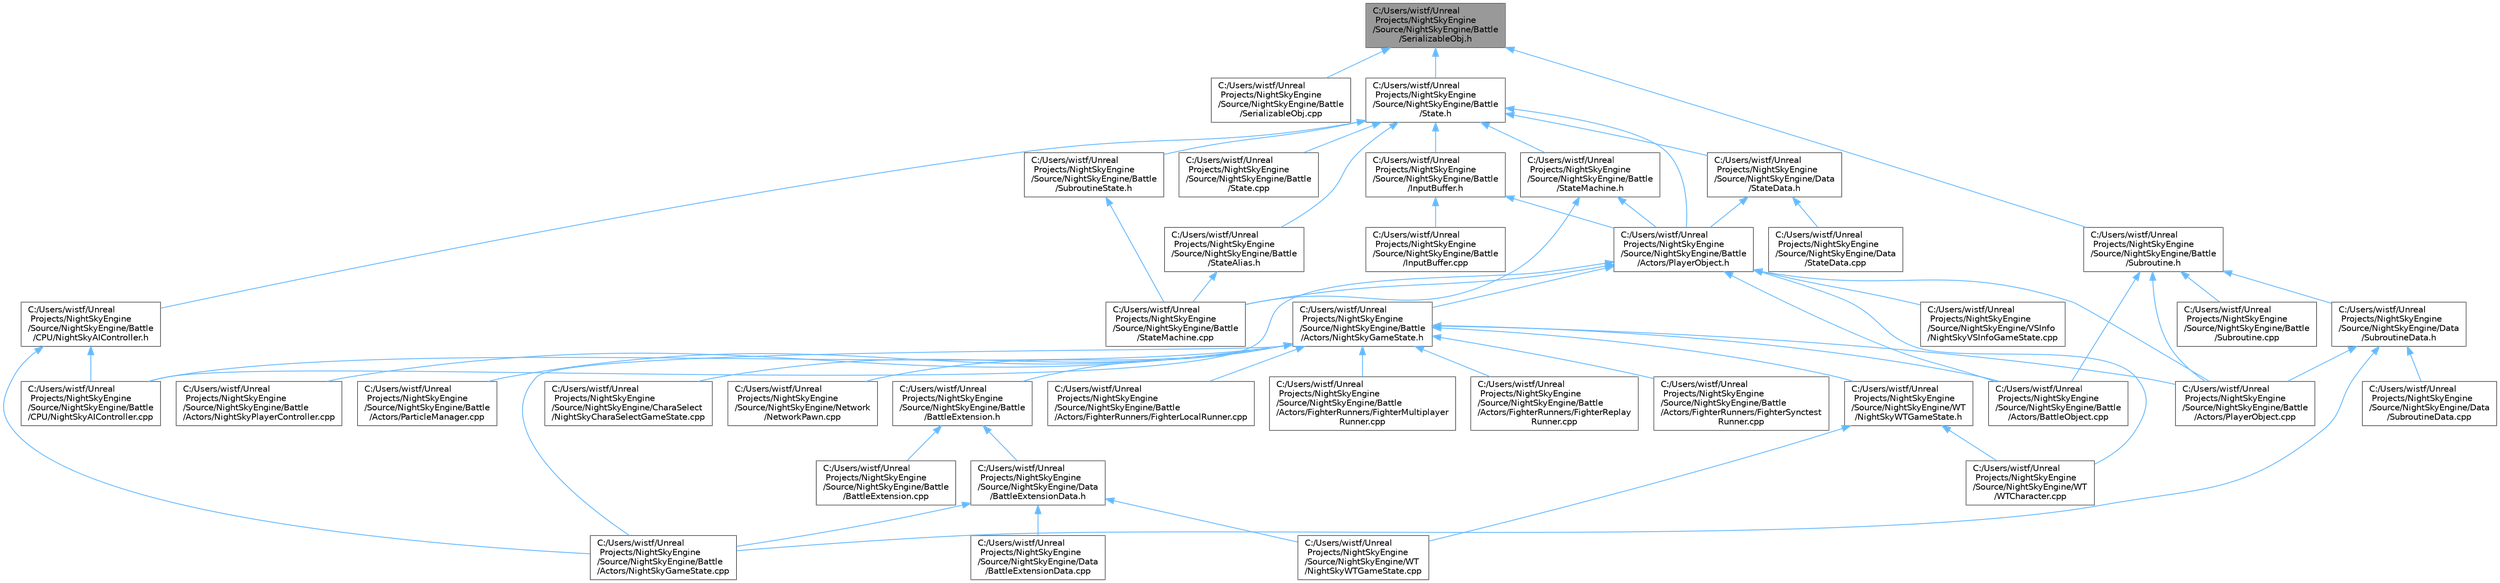 digraph "C:/Users/wistf/Unreal Projects/NightSkyEngine/Source/NightSkyEngine/Battle/SerializableObj.h"
{
 // LATEX_PDF_SIZE
  bgcolor="transparent";
  edge [fontname=Helvetica,fontsize=10,labelfontname=Helvetica,labelfontsize=10];
  node [fontname=Helvetica,fontsize=10,shape=box,height=0.2,width=0.4];
  Node1 [id="Node000001",label="C:/Users/wistf/Unreal\l Projects/NightSkyEngine\l/Source/NightSkyEngine/Battle\l/SerializableObj.h",height=0.2,width=0.4,color="gray40", fillcolor="grey60", style="filled", fontcolor="black",tooltip=" "];
  Node1 -> Node2 [id="edge1_Node000001_Node000002",dir="back",color="steelblue1",style="solid",tooltip=" "];
  Node2 [id="Node000002",label="C:/Users/wistf/Unreal\l Projects/NightSkyEngine\l/Source/NightSkyEngine/Battle\l/SerializableObj.cpp",height=0.2,width=0.4,color="grey40", fillcolor="white", style="filled",URL="$_serializable_obj_8cpp.html",tooltip=" "];
  Node1 -> Node3 [id="edge2_Node000001_Node000003",dir="back",color="steelblue1",style="solid",tooltip=" "];
  Node3 [id="Node000003",label="C:/Users/wistf/Unreal\l Projects/NightSkyEngine\l/Source/NightSkyEngine/Battle\l/State.h",height=0.2,width=0.4,color="grey40", fillcolor="white", style="filled",URL="$_state_8h.html",tooltip=" "];
  Node3 -> Node4 [id="edge3_Node000003_Node000004",dir="back",color="steelblue1",style="solid",tooltip=" "];
  Node4 [id="Node000004",label="C:/Users/wistf/Unreal\l Projects/NightSkyEngine\l/Source/NightSkyEngine/Battle\l/Actors/PlayerObject.h",height=0.2,width=0.4,color="grey40", fillcolor="white", style="filled",URL="$_player_object_8h.html",tooltip=" "];
  Node4 -> Node5 [id="edge4_Node000004_Node000005",dir="back",color="steelblue1",style="solid",tooltip=" "];
  Node5 [id="Node000005",label="C:/Users/wistf/Unreal\l Projects/NightSkyEngine\l/Source/NightSkyEngine/Battle\l/Actors/BattleObject.cpp",height=0.2,width=0.4,color="grey40", fillcolor="white", style="filled",URL="$_battle_object_8cpp.html",tooltip=" "];
  Node4 -> Node6 [id="edge5_Node000004_Node000006",dir="back",color="steelblue1",style="solid",tooltip=" "];
  Node6 [id="Node000006",label="C:/Users/wistf/Unreal\l Projects/NightSkyEngine\l/Source/NightSkyEngine/Battle\l/Actors/NightSkyGameState.h",height=0.2,width=0.4,color="grey40", fillcolor="white", style="filled",URL="$_night_sky_game_state_8h.html",tooltip=" "];
  Node6 -> Node5 [id="edge6_Node000006_Node000005",dir="back",color="steelblue1",style="solid",tooltip=" "];
  Node6 -> Node7 [id="edge7_Node000006_Node000007",dir="back",color="steelblue1",style="solid",tooltip=" "];
  Node7 [id="Node000007",label="C:/Users/wistf/Unreal\l Projects/NightSkyEngine\l/Source/NightSkyEngine/Battle\l/Actors/FighterRunners/FighterLocalRunner.cpp",height=0.2,width=0.4,color="grey40", fillcolor="white", style="filled",URL="$_fighter_local_runner_8cpp.html",tooltip=" "];
  Node6 -> Node8 [id="edge8_Node000006_Node000008",dir="back",color="steelblue1",style="solid",tooltip=" "];
  Node8 [id="Node000008",label="C:/Users/wistf/Unreal\l Projects/NightSkyEngine\l/Source/NightSkyEngine/Battle\l/Actors/FighterRunners/FighterMultiplayer\lRunner.cpp",height=0.2,width=0.4,color="grey40", fillcolor="white", style="filled",URL="$_fighter_multiplayer_runner_8cpp.html",tooltip=" "];
  Node6 -> Node9 [id="edge9_Node000006_Node000009",dir="back",color="steelblue1",style="solid",tooltip=" "];
  Node9 [id="Node000009",label="C:/Users/wistf/Unreal\l Projects/NightSkyEngine\l/Source/NightSkyEngine/Battle\l/Actors/FighterRunners/FighterReplay\lRunner.cpp",height=0.2,width=0.4,color="grey40", fillcolor="white", style="filled",URL="$_fighter_replay_runner_8cpp.html",tooltip=" "];
  Node6 -> Node10 [id="edge10_Node000006_Node000010",dir="back",color="steelblue1",style="solid",tooltip=" "];
  Node10 [id="Node000010",label="C:/Users/wistf/Unreal\l Projects/NightSkyEngine\l/Source/NightSkyEngine/Battle\l/Actors/FighterRunners/FighterSynctest\lRunner.cpp",height=0.2,width=0.4,color="grey40", fillcolor="white", style="filled",URL="$_fighter_synctest_runner_8cpp.html",tooltip=" "];
  Node6 -> Node11 [id="edge11_Node000006_Node000011",dir="back",color="steelblue1",style="solid",tooltip=" "];
  Node11 [id="Node000011",label="C:/Users/wistf/Unreal\l Projects/NightSkyEngine\l/Source/NightSkyEngine/Battle\l/Actors/NightSkyGameState.cpp",height=0.2,width=0.4,color="grey40", fillcolor="white", style="filled",URL="$_night_sky_game_state_8cpp.html",tooltip=" "];
  Node6 -> Node12 [id="edge12_Node000006_Node000012",dir="back",color="steelblue1",style="solid",tooltip=" "];
  Node12 [id="Node000012",label="C:/Users/wistf/Unreal\l Projects/NightSkyEngine\l/Source/NightSkyEngine/Battle\l/Actors/NightSkyPlayerController.cpp",height=0.2,width=0.4,color="grey40", fillcolor="white", style="filled",URL="$_night_sky_player_controller_8cpp.html",tooltip=" "];
  Node6 -> Node13 [id="edge13_Node000006_Node000013",dir="back",color="steelblue1",style="solid",tooltip=" "];
  Node13 [id="Node000013",label="C:/Users/wistf/Unreal\l Projects/NightSkyEngine\l/Source/NightSkyEngine/Battle\l/Actors/ParticleManager.cpp",height=0.2,width=0.4,color="grey40", fillcolor="white", style="filled",URL="$_particle_manager_8cpp.html",tooltip=" "];
  Node6 -> Node14 [id="edge14_Node000006_Node000014",dir="back",color="steelblue1",style="solid",tooltip=" "];
  Node14 [id="Node000014",label="C:/Users/wistf/Unreal\l Projects/NightSkyEngine\l/Source/NightSkyEngine/Battle\l/Actors/PlayerObject.cpp",height=0.2,width=0.4,color="grey40", fillcolor="white", style="filled",URL="$_player_object_8cpp.html",tooltip=" "];
  Node6 -> Node15 [id="edge15_Node000006_Node000015",dir="back",color="steelblue1",style="solid",tooltip=" "];
  Node15 [id="Node000015",label="C:/Users/wistf/Unreal\l Projects/NightSkyEngine\l/Source/NightSkyEngine/Battle\l/BattleExtension.h",height=0.2,width=0.4,color="grey40", fillcolor="white", style="filled",URL="$_battle_extension_8h.html",tooltip=" "];
  Node15 -> Node16 [id="edge16_Node000015_Node000016",dir="back",color="steelblue1",style="solid",tooltip=" "];
  Node16 [id="Node000016",label="C:/Users/wistf/Unreal\l Projects/NightSkyEngine\l/Source/NightSkyEngine/Battle\l/BattleExtension.cpp",height=0.2,width=0.4,color="grey40", fillcolor="white", style="filled",URL="$_battle_extension_8cpp.html",tooltip=" "];
  Node15 -> Node17 [id="edge17_Node000015_Node000017",dir="back",color="steelblue1",style="solid",tooltip=" "];
  Node17 [id="Node000017",label="C:/Users/wistf/Unreal\l Projects/NightSkyEngine\l/Source/NightSkyEngine/Data\l/BattleExtensionData.h",height=0.2,width=0.4,color="grey40", fillcolor="white", style="filled",URL="$_battle_extension_data_8h.html",tooltip=" "];
  Node17 -> Node11 [id="edge18_Node000017_Node000011",dir="back",color="steelblue1",style="solid",tooltip=" "];
  Node17 -> Node18 [id="edge19_Node000017_Node000018",dir="back",color="steelblue1",style="solid",tooltip=" "];
  Node18 [id="Node000018",label="C:/Users/wistf/Unreal\l Projects/NightSkyEngine\l/Source/NightSkyEngine/Data\l/BattleExtensionData.cpp",height=0.2,width=0.4,color="grey40", fillcolor="white", style="filled",URL="$_battle_extension_data_8cpp.html",tooltip=" "];
  Node17 -> Node19 [id="edge20_Node000017_Node000019",dir="back",color="steelblue1",style="solid",tooltip=" "];
  Node19 [id="Node000019",label="C:/Users/wistf/Unreal\l Projects/NightSkyEngine\l/Source/NightSkyEngine/WT\l/NightSkyWTGameState.cpp",height=0.2,width=0.4,color="grey40", fillcolor="white", style="filled",URL="$_night_sky_w_t_game_state_8cpp.html",tooltip=" "];
  Node6 -> Node20 [id="edge21_Node000006_Node000020",dir="back",color="steelblue1",style="solid",tooltip=" "];
  Node20 [id="Node000020",label="C:/Users/wistf/Unreal\l Projects/NightSkyEngine\l/Source/NightSkyEngine/Battle\l/CPU/NightSkyAIController.cpp",height=0.2,width=0.4,color="grey40", fillcolor="white", style="filled",URL="$_night_sky_a_i_controller_8cpp.html",tooltip=" "];
  Node6 -> Node21 [id="edge22_Node000006_Node000021",dir="back",color="steelblue1",style="solid",tooltip=" "];
  Node21 [id="Node000021",label="C:/Users/wistf/Unreal\l Projects/NightSkyEngine\l/Source/NightSkyEngine/CharaSelect\l/NightSkyCharaSelectGameState.cpp",height=0.2,width=0.4,color="grey40", fillcolor="white", style="filled",URL="$_night_sky_chara_select_game_state_8cpp.html",tooltip=" "];
  Node6 -> Node22 [id="edge23_Node000006_Node000022",dir="back",color="steelblue1",style="solid",tooltip=" "];
  Node22 [id="Node000022",label="C:/Users/wistf/Unreal\l Projects/NightSkyEngine\l/Source/NightSkyEngine/Network\l/NetworkPawn.cpp",height=0.2,width=0.4,color="grey40", fillcolor="white", style="filled",URL="$_network_pawn_8cpp.html",tooltip=" "];
  Node6 -> Node23 [id="edge24_Node000006_Node000023",dir="back",color="steelblue1",style="solid",tooltip=" "];
  Node23 [id="Node000023",label="C:/Users/wistf/Unreal\l Projects/NightSkyEngine\l/Source/NightSkyEngine/WT\l/NightSkyWTGameState.h",height=0.2,width=0.4,color="grey40", fillcolor="white", style="filled",URL="$_night_sky_w_t_game_state_8h.html",tooltip=" "];
  Node23 -> Node19 [id="edge25_Node000023_Node000019",dir="back",color="steelblue1",style="solid",tooltip=" "];
  Node23 -> Node24 [id="edge26_Node000023_Node000024",dir="back",color="steelblue1",style="solid",tooltip=" "];
  Node24 [id="Node000024",label="C:/Users/wistf/Unreal\l Projects/NightSkyEngine\l/Source/NightSkyEngine/WT\l/WTCharacter.cpp",height=0.2,width=0.4,color="grey40", fillcolor="white", style="filled",URL="$_w_t_character_8cpp.html",tooltip=" "];
  Node4 -> Node14 [id="edge27_Node000004_Node000014",dir="back",color="steelblue1",style="solid",tooltip=" "];
  Node4 -> Node20 [id="edge28_Node000004_Node000020",dir="back",color="steelblue1",style="solid",tooltip=" "];
  Node4 -> Node25 [id="edge29_Node000004_Node000025",dir="back",color="steelblue1",style="solid",tooltip=" "];
  Node25 [id="Node000025",label="C:/Users/wistf/Unreal\l Projects/NightSkyEngine\l/Source/NightSkyEngine/Battle\l/StateMachine.cpp",height=0.2,width=0.4,color="grey40", fillcolor="white", style="filled",URL="$_state_machine_8cpp.html",tooltip=" "];
  Node4 -> Node26 [id="edge30_Node000004_Node000026",dir="back",color="steelblue1",style="solid",tooltip=" "];
  Node26 [id="Node000026",label="C:/Users/wistf/Unreal\l Projects/NightSkyEngine\l/Source/NightSkyEngine/VSInfo\l/NightSkyVSInfoGameState.cpp",height=0.2,width=0.4,color="grey40", fillcolor="white", style="filled",URL="$_night_sky_v_s_info_game_state_8cpp.html",tooltip=" "];
  Node4 -> Node24 [id="edge31_Node000004_Node000024",dir="back",color="steelblue1",style="solid",tooltip=" "];
  Node3 -> Node27 [id="edge32_Node000003_Node000027",dir="back",color="steelblue1",style="solid",tooltip=" "];
  Node27 [id="Node000027",label="C:/Users/wistf/Unreal\l Projects/NightSkyEngine\l/Source/NightSkyEngine/Battle\l/CPU/NightSkyAIController.h",height=0.2,width=0.4,color="grey40", fillcolor="white", style="filled",URL="$_night_sky_a_i_controller_8h.html",tooltip=" "];
  Node27 -> Node11 [id="edge33_Node000027_Node000011",dir="back",color="steelblue1",style="solid",tooltip=" "];
  Node27 -> Node20 [id="edge34_Node000027_Node000020",dir="back",color="steelblue1",style="solid",tooltip=" "];
  Node3 -> Node28 [id="edge35_Node000003_Node000028",dir="back",color="steelblue1",style="solid",tooltip=" "];
  Node28 [id="Node000028",label="C:/Users/wistf/Unreal\l Projects/NightSkyEngine\l/Source/NightSkyEngine/Battle\l/InputBuffer.h",height=0.2,width=0.4,color="grey40", fillcolor="white", style="filled",URL="$_input_buffer_8h.html",tooltip=" "];
  Node28 -> Node4 [id="edge36_Node000028_Node000004",dir="back",color="steelblue1",style="solid",tooltip=" "];
  Node28 -> Node29 [id="edge37_Node000028_Node000029",dir="back",color="steelblue1",style="solid",tooltip=" "];
  Node29 [id="Node000029",label="C:/Users/wistf/Unreal\l Projects/NightSkyEngine\l/Source/NightSkyEngine/Battle\l/InputBuffer.cpp",height=0.2,width=0.4,color="grey40", fillcolor="white", style="filled",URL="$_input_buffer_8cpp.html",tooltip=" "];
  Node3 -> Node30 [id="edge38_Node000003_Node000030",dir="back",color="steelblue1",style="solid",tooltip=" "];
  Node30 [id="Node000030",label="C:/Users/wistf/Unreal\l Projects/NightSkyEngine\l/Source/NightSkyEngine/Battle\l/State.cpp",height=0.2,width=0.4,color="grey40", fillcolor="white", style="filled",URL="$_state_8cpp.html",tooltip=" "];
  Node3 -> Node31 [id="edge39_Node000003_Node000031",dir="back",color="steelblue1",style="solid",tooltip=" "];
  Node31 [id="Node000031",label="C:/Users/wistf/Unreal\l Projects/NightSkyEngine\l/Source/NightSkyEngine/Battle\l/StateAlias.h",height=0.2,width=0.4,color="grey40", fillcolor="white", style="filled",URL="$_state_alias_8h.html",tooltip=" "];
  Node31 -> Node25 [id="edge40_Node000031_Node000025",dir="back",color="steelblue1",style="solid",tooltip=" "];
  Node3 -> Node32 [id="edge41_Node000003_Node000032",dir="back",color="steelblue1",style="solid",tooltip=" "];
  Node32 [id="Node000032",label="C:/Users/wistf/Unreal\l Projects/NightSkyEngine\l/Source/NightSkyEngine/Battle\l/StateMachine.h",height=0.2,width=0.4,color="grey40", fillcolor="white", style="filled",URL="$_state_machine_8h.html",tooltip=" "];
  Node32 -> Node4 [id="edge42_Node000032_Node000004",dir="back",color="steelblue1",style="solid",tooltip=" "];
  Node32 -> Node25 [id="edge43_Node000032_Node000025",dir="back",color="steelblue1",style="solid",tooltip=" "];
  Node3 -> Node33 [id="edge44_Node000003_Node000033",dir="back",color="steelblue1",style="solid",tooltip=" "];
  Node33 [id="Node000033",label="C:/Users/wistf/Unreal\l Projects/NightSkyEngine\l/Source/NightSkyEngine/Battle\l/SubroutineState.h",height=0.2,width=0.4,color="grey40", fillcolor="white", style="filled",URL="$_subroutine_state_8h.html",tooltip=" "];
  Node33 -> Node25 [id="edge45_Node000033_Node000025",dir="back",color="steelblue1",style="solid",tooltip=" "];
  Node3 -> Node34 [id="edge46_Node000003_Node000034",dir="back",color="steelblue1",style="solid",tooltip=" "];
  Node34 [id="Node000034",label="C:/Users/wistf/Unreal\l Projects/NightSkyEngine\l/Source/NightSkyEngine/Data\l/StateData.h",height=0.2,width=0.4,color="grey40", fillcolor="white", style="filled",URL="$_state_data_8h.html",tooltip=" "];
  Node34 -> Node4 [id="edge47_Node000034_Node000004",dir="back",color="steelblue1",style="solid",tooltip=" "];
  Node34 -> Node35 [id="edge48_Node000034_Node000035",dir="back",color="steelblue1",style="solid",tooltip=" "];
  Node35 [id="Node000035",label="C:/Users/wistf/Unreal\l Projects/NightSkyEngine\l/Source/NightSkyEngine/Data\l/StateData.cpp",height=0.2,width=0.4,color="grey40", fillcolor="white", style="filled",URL="$_state_data_8cpp.html",tooltip=" "];
  Node1 -> Node36 [id="edge49_Node000001_Node000036",dir="back",color="steelblue1",style="solid",tooltip=" "];
  Node36 [id="Node000036",label="C:/Users/wistf/Unreal\l Projects/NightSkyEngine\l/Source/NightSkyEngine/Battle\l/Subroutine.h",height=0.2,width=0.4,color="grey40", fillcolor="white", style="filled",URL="$_subroutine_8h.html",tooltip=" "];
  Node36 -> Node5 [id="edge50_Node000036_Node000005",dir="back",color="steelblue1",style="solid",tooltip=" "];
  Node36 -> Node14 [id="edge51_Node000036_Node000014",dir="back",color="steelblue1",style="solid",tooltip=" "];
  Node36 -> Node37 [id="edge52_Node000036_Node000037",dir="back",color="steelblue1",style="solid",tooltip=" "];
  Node37 [id="Node000037",label="C:/Users/wistf/Unreal\l Projects/NightSkyEngine\l/Source/NightSkyEngine/Battle\l/Subroutine.cpp",height=0.2,width=0.4,color="grey40", fillcolor="white", style="filled",URL="$_subroutine_8cpp.html",tooltip=" "];
  Node36 -> Node38 [id="edge53_Node000036_Node000038",dir="back",color="steelblue1",style="solid",tooltip=" "];
  Node38 [id="Node000038",label="C:/Users/wistf/Unreal\l Projects/NightSkyEngine\l/Source/NightSkyEngine/Data\l/SubroutineData.h",height=0.2,width=0.4,color="grey40", fillcolor="white", style="filled",URL="$_subroutine_data_8h.html",tooltip=" "];
  Node38 -> Node11 [id="edge54_Node000038_Node000011",dir="back",color="steelblue1",style="solid",tooltip=" "];
  Node38 -> Node14 [id="edge55_Node000038_Node000014",dir="back",color="steelblue1",style="solid",tooltip=" "];
  Node38 -> Node39 [id="edge56_Node000038_Node000039",dir="back",color="steelblue1",style="solid",tooltip=" "];
  Node39 [id="Node000039",label="C:/Users/wistf/Unreal\l Projects/NightSkyEngine\l/Source/NightSkyEngine/Data\l/SubroutineData.cpp",height=0.2,width=0.4,color="grey40", fillcolor="white", style="filled",URL="$_subroutine_data_8cpp.html",tooltip=" "];
}
